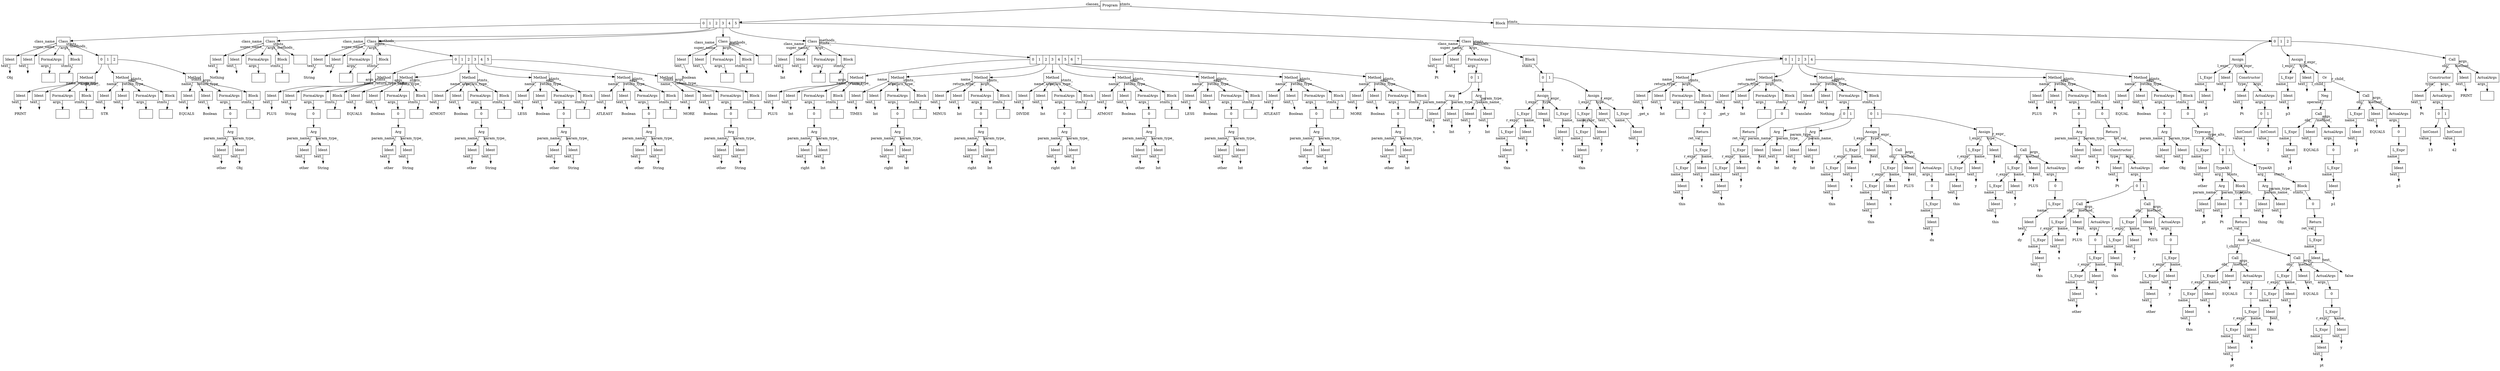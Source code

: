 digraph AST {
root[shape=box,label="Program"];
node_1[shape=record,label="<e_0>0|<e_1>1|<e_2>2|<e_3>3|<e_4>4|<e_5>5"];
node_2[shape=box,label="Class"];
node_3[shape=box,label="Ident"];
node_4[shape=plaintext,label="Obj"];
node_3 -> node_4 [taillabel="text_"];
node_2 -> node_3 [taillabel="class_name_"];
node_5[shape=box,label="Ident"];
node_6[shape=plaintext,label=""];
node_5 -> node_6 [taillabel="text_"];
node_2 -> node_5 [taillabel="super_name_"];
node_7[shape=box,label="FormalArgs"];
node_8[shape=record,label=""];
node_7 -> node_8 [taillabel="args_"];
node_2 -> node_7 [taillabel="args_"];
node_9[shape=box,label="Block"];
node_10[shape=record,label=""];
node_9 -> node_10 [taillabel="stmts_"];
node_2 -> node_9 [taillabel="stmts_"];
node_11[shape=record,label="<e_0>0|<e_1>1|<e_2>2"];
node_12[shape=box,label="Method"];
node_13[shape=box,label="Ident"];
node_14[shape=plaintext,label="PRINT"];
node_13 -> node_14 [taillabel="text_"];
node_12 -> node_13 [taillabel="name_"];
node_15[shape=box,label="Ident"];
node_16[shape=plaintext,label=""];
node_15 -> node_16 [taillabel="text_"];
node_12 -> node_15 [taillabel="return_type_"];
node_17[shape=box,label="FormalArgs"];
node_18[shape=record,label=""];
node_17 -> node_18 [taillabel="args_"];
node_12 -> node_17 [taillabel="args_"];
node_19[shape=box,label="Block"];
node_20[shape=record,label=""];
node_19 -> node_20 [taillabel="stmts_"];
node_12 -> node_19 [taillabel="stmts_"];
node_11:e_0 -> node_12;
node_21[shape=box,label="Method"];
node_22[shape=box,label="Ident"];
node_23[shape=plaintext,label="STR"];
node_22 -> node_23 [taillabel="text_"];
node_21 -> node_22 [taillabel="name_"];
node_24[shape=box,label="Ident"];
node_25[shape=plaintext,label=""];
node_24 -> node_25 [taillabel="text_"];
node_21 -> node_24 [taillabel="return_type_"];
node_26[shape=box,label="FormalArgs"];
node_27[shape=record,label=""];
node_26 -> node_27 [taillabel="args_"];
node_21 -> node_26 [taillabel="args_"];
node_28[shape=box,label="Block"];
node_29[shape=record,label=""];
node_28 -> node_29 [taillabel="stmts_"];
node_21 -> node_28 [taillabel="stmts_"];
node_11:e_1 -> node_21;
node_30[shape=box,label="Method"];
node_31[shape=box,label="Ident"];
node_32[shape=plaintext,label="EQUALS"];
node_31 -> node_32 [taillabel="text_"];
node_30 -> node_31 [taillabel="name_"];
node_33[shape=box,label="Ident"];
node_34[shape=plaintext,label="Boolean"];
node_33 -> node_34 [taillabel="text_"];
node_30 -> node_33 [taillabel="return_type_"];
node_35[shape=box,label="FormalArgs"];
node_36[shape=record,label="<e_0>0"];
node_37[shape=box,label="Arg"];
node_38[shape=box,label="Ident"];
node_39[shape=plaintext,label="other"];
node_38 -> node_39 [taillabel="text_"];
node_37 -> node_38 [taillabel="param_name_"];
node_40[shape=box,label="Ident"];
node_41[shape=plaintext,label="Obj"];
node_40 -> node_41 [taillabel="text_"];
node_37 -> node_40 [taillabel="param_type_"];
node_36:e_0 -> node_37;
node_35 -> node_36 [taillabel="args_"];
node_30 -> node_35 [taillabel="args_"];
node_42[shape=box,label="Block"];
node_43[shape=record,label=""];
node_42 -> node_43 [taillabel="stmts_"];
node_30 -> node_42 [taillabel="stmts_"];
node_11:e_2 -> node_30;
node_2 -> node_11 [taillabel="methods_"];
node_1:e_0 -> node_2;
node_44[shape=box,label="Class"];
node_45[shape=box,label="Ident"];
node_46[shape=plaintext,label="Nothing"];
node_45 -> node_46 [taillabel="text_"];
node_44 -> node_45 [taillabel="class_name_"];
node_47[shape=box,label="Ident"];
node_48[shape=plaintext,label=""];
node_47 -> node_48 [taillabel="text_"];
node_44 -> node_47 [taillabel="super_name_"];
node_49[shape=box,label="FormalArgs"];
node_50[shape=record,label=""];
node_49 -> node_50 [taillabel="args_"];
node_44 -> node_49 [taillabel="args_"];
node_51[shape=box,label="Block"];
node_52[shape=record,label=""];
node_51 -> node_52 [taillabel="stmts_"];
node_44 -> node_51 [taillabel="stmts_"];
node_53[shape=record,label=""];
node_44 -> node_53 [taillabel="methods_"];
node_1:e_1 -> node_44;
node_54[shape=box,label="Class"];
node_55[shape=box,label="Ident"];
node_56[shape=plaintext,label="String"];
node_55 -> node_56 [taillabel="text_"];
node_54 -> node_55 [taillabel="class_name_"];
node_57[shape=box,label="Ident"];
node_58[shape=plaintext,label=""];
node_57 -> node_58 [taillabel="text_"];
node_54 -> node_57 [taillabel="super_name_"];
node_59[shape=box,label="FormalArgs"];
node_60[shape=record,label=""];
node_59 -> node_60 [taillabel="args_"];
node_54 -> node_59 [taillabel="args_"];
node_61[shape=box,label="Block"];
node_62[shape=record,label=""];
node_61 -> node_62 [taillabel="stmts_"];
node_54 -> node_61 [taillabel="stmts_"];
node_63[shape=record,label="<e_0>0|<e_1>1|<e_2>2|<e_3>3|<e_4>4|<e_5>5"];
node_64[shape=box,label="Method"];
node_65[shape=box,label="Ident"];
node_66[shape=plaintext,label="PLUS"];
node_65 -> node_66 [taillabel="text_"];
node_64 -> node_65 [taillabel="name_"];
node_67[shape=box,label="Ident"];
node_68[shape=plaintext,label="String"];
node_67 -> node_68 [taillabel="text_"];
node_64 -> node_67 [taillabel="return_type_"];
node_69[shape=box,label="FormalArgs"];
node_70[shape=record,label="<e_0>0"];
node_71[shape=box,label="Arg"];
node_72[shape=box,label="Ident"];
node_73[shape=plaintext,label="other"];
node_72 -> node_73 [taillabel="text_"];
node_71 -> node_72 [taillabel="param_name_"];
node_74[shape=box,label="Ident"];
node_75[shape=plaintext,label="String"];
node_74 -> node_75 [taillabel="text_"];
node_71 -> node_74 [taillabel="param_type_"];
node_70:e_0 -> node_71;
node_69 -> node_70 [taillabel="args_"];
node_64 -> node_69 [taillabel="args_"];
node_76[shape=box,label="Block"];
node_77[shape=record,label=""];
node_76 -> node_77 [taillabel="stmts_"];
node_64 -> node_76 [taillabel="stmts_"];
node_63:e_0 -> node_64;
node_78[shape=box,label="Method"];
node_79[shape=box,label="Ident"];
node_80[shape=plaintext,label="EQUALS"];
node_79 -> node_80 [taillabel="text_"];
node_78 -> node_79 [taillabel="name_"];
node_81[shape=box,label="Ident"];
node_82[shape=plaintext,label="Boolean"];
node_81 -> node_82 [taillabel="text_"];
node_78 -> node_81 [taillabel="return_type_"];
node_83[shape=box,label="FormalArgs"];
node_84[shape=record,label="<e_0>0"];
node_85[shape=box,label="Arg"];
node_86[shape=box,label="Ident"];
node_87[shape=plaintext,label="other"];
node_86 -> node_87 [taillabel="text_"];
node_85 -> node_86 [taillabel="param_name_"];
node_88[shape=box,label="Ident"];
node_89[shape=plaintext,label="String"];
node_88 -> node_89 [taillabel="text_"];
node_85 -> node_88 [taillabel="param_type_"];
node_84:e_0 -> node_85;
node_83 -> node_84 [taillabel="args_"];
node_78 -> node_83 [taillabel="args_"];
node_90[shape=box,label="Block"];
node_91[shape=record,label=""];
node_90 -> node_91 [taillabel="stmts_"];
node_78 -> node_90 [taillabel="stmts_"];
node_63:e_1 -> node_78;
node_92[shape=box,label="Method"];
node_93[shape=box,label="Ident"];
node_94[shape=plaintext,label="ATMOST"];
node_93 -> node_94 [taillabel="text_"];
node_92 -> node_93 [taillabel="name_"];
node_95[shape=box,label="Ident"];
node_96[shape=plaintext,label="Boolean"];
node_95 -> node_96 [taillabel="text_"];
node_92 -> node_95 [taillabel="return_type_"];
node_97[shape=box,label="FormalArgs"];
node_98[shape=record,label="<e_0>0"];
node_99[shape=box,label="Arg"];
node_100[shape=box,label="Ident"];
node_101[shape=plaintext,label="other"];
node_100 -> node_101 [taillabel="text_"];
node_99 -> node_100 [taillabel="param_name_"];
node_102[shape=box,label="Ident"];
node_103[shape=plaintext,label="String"];
node_102 -> node_103 [taillabel="text_"];
node_99 -> node_102 [taillabel="param_type_"];
node_98:e_0 -> node_99;
node_97 -> node_98 [taillabel="args_"];
node_92 -> node_97 [taillabel="args_"];
node_104[shape=box,label="Block"];
node_105[shape=record,label=""];
node_104 -> node_105 [taillabel="stmts_"];
node_92 -> node_104 [taillabel="stmts_"];
node_63:e_2 -> node_92;
node_106[shape=box,label="Method"];
node_107[shape=box,label="Ident"];
node_108[shape=plaintext,label="LESS"];
node_107 -> node_108 [taillabel="text_"];
node_106 -> node_107 [taillabel="name_"];
node_109[shape=box,label="Ident"];
node_110[shape=plaintext,label="Boolean"];
node_109 -> node_110 [taillabel="text_"];
node_106 -> node_109 [taillabel="return_type_"];
node_111[shape=box,label="FormalArgs"];
node_112[shape=record,label="<e_0>0"];
node_113[shape=box,label="Arg"];
node_114[shape=box,label="Ident"];
node_115[shape=plaintext,label="other"];
node_114 -> node_115 [taillabel="text_"];
node_113 -> node_114 [taillabel="param_name_"];
node_116[shape=box,label="Ident"];
node_117[shape=plaintext,label="String"];
node_116 -> node_117 [taillabel="text_"];
node_113 -> node_116 [taillabel="param_type_"];
node_112:e_0 -> node_113;
node_111 -> node_112 [taillabel="args_"];
node_106 -> node_111 [taillabel="args_"];
node_118[shape=box,label="Block"];
node_119[shape=record,label=""];
node_118 -> node_119 [taillabel="stmts_"];
node_106 -> node_118 [taillabel="stmts_"];
node_63:e_3 -> node_106;
node_120[shape=box,label="Method"];
node_121[shape=box,label="Ident"];
node_122[shape=plaintext,label="ATLEAST"];
node_121 -> node_122 [taillabel="text_"];
node_120 -> node_121 [taillabel="name_"];
node_123[shape=box,label="Ident"];
node_124[shape=plaintext,label="Boolean"];
node_123 -> node_124 [taillabel="text_"];
node_120 -> node_123 [taillabel="return_type_"];
node_125[shape=box,label="FormalArgs"];
node_126[shape=record,label="<e_0>0"];
node_127[shape=box,label="Arg"];
node_128[shape=box,label="Ident"];
node_129[shape=plaintext,label="other"];
node_128 -> node_129 [taillabel="text_"];
node_127 -> node_128 [taillabel="param_name_"];
node_130[shape=box,label="Ident"];
node_131[shape=plaintext,label="String"];
node_130 -> node_131 [taillabel="text_"];
node_127 -> node_130 [taillabel="param_type_"];
node_126:e_0 -> node_127;
node_125 -> node_126 [taillabel="args_"];
node_120 -> node_125 [taillabel="args_"];
node_132[shape=box,label="Block"];
node_133[shape=record,label=""];
node_132 -> node_133 [taillabel="stmts_"];
node_120 -> node_132 [taillabel="stmts_"];
node_63:e_4 -> node_120;
node_134[shape=box,label="Method"];
node_135[shape=box,label="Ident"];
node_136[shape=plaintext,label="MORE"];
node_135 -> node_136 [taillabel="text_"];
node_134 -> node_135 [taillabel="name_"];
node_137[shape=box,label="Ident"];
node_138[shape=plaintext,label="Boolean"];
node_137 -> node_138 [taillabel="text_"];
node_134 -> node_137 [taillabel="return_type_"];
node_139[shape=box,label="FormalArgs"];
node_140[shape=record,label="<e_0>0"];
node_141[shape=box,label="Arg"];
node_142[shape=box,label="Ident"];
node_143[shape=plaintext,label="other"];
node_142 -> node_143 [taillabel="text_"];
node_141 -> node_142 [taillabel="param_name_"];
node_144[shape=box,label="Ident"];
node_145[shape=plaintext,label="String"];
node_144 -> node_145 [taillabel="text_"];
node_141 -> node_144 [taillabel="param_type_"];
node_140:e_0 -> node_141;
node_139 -> node_140 [taillabel="args_"];
node_134 -> node_139 [taillabel="args_"];
node_146[shape=box,label="Block"];
node_147[shape=record,label=""];
node_146 -> node_147 [taillabel="stmts_"];
node_134 -> node_146 [taillabel="stmts_"];
node_63:e_5 -> node_134;
node_54 -> node_63 [taillabel="methods_"];
node_1:e_2 -> node_54;
node_148[shape=box,label="Class"];
node_149[shape=box,label="Ident"];
node_150[shape=plaintext,label="Boolean"];
node_149 -> node_150 [taillabel="text_"];
node_148 -> node_149 [taillabel="class_name_"];
node_151[shape=box,label="Ident"];
node_152[shape=plaintext,label=""];
node_151 -> node_152 [taillabel="text_"];
node_148 -> node_151 [taillabel="super_name_"];
node_153[shape=box,label="FormalArgs"];
node_154[shape=record,label=""];
node_153 -> node_154 [taillabel="args_"];
node_148 -> node_153 [taillabel="args_"];
node_155[shape=box,label="Block"];
node_156[shape=record,label=""];
node_155 -> node_156 [taillabel="stmts_"];
node_148 -> node_155 [taillabel="stmts_"];
node_157[shape=record,label=""];
node_148 -> node_157 [taillabel="methods_"];
node_1:e_3 -> node_148;
node_158[shape=box,label="Class"];
node_159[shape=box,label="Ident"];
node_160[shape=plaintext,label="Int"];
node_159 -> node_160 [taillabel="text_"];
node_158 -> node_159 [taillabel="class_name_"];
node_161[shape=box,label="Ident"];
node_162[shape=plaintext,label=""];
node_161 -> node_162 [taillabel="text_"];
node_158 -> node_161 [taillabel="super_name_"];
node_163[shape=box,label="FormalArgs"];
node_164[shape=record,label=""];
node_163 -> node_164 [taillabel="args_"];
node_158 -> node_163 [taillabel="args_"];
node_165[shape=box,label="Block"];
node_166[shape=record,label=""];
node_165 -> node_166 [taillabel="stmts_"];
node_158 -> node_165 [taillabel="stmts_"];
node_167[shape=record,label="<e_0>0|<e_1>1|<e_2>2|<e_3>3|<e_4>4|<e_5>5|<e_6>6|<e_7>7"];
node_168[shape=box,label="Method"];
node_169[shape=box,label="Ident"];
node_170[shape=plaintext,label="PLUS"];
node_169 -> node_170 [taillabel="text_"];
node_168 -> node_169 [taillabel="name_"];
node_171[shape=box,label="Ident"];
node_172[shape=plaintext,label="Int"];
node_171 -> node_172 [taillabel="text_"];
node_168 -> node_171 [taillabel="return_type_"];
node_173[shape=box,label="FormalArgs"];
node_174[shape=record,label="<e_0>0"];
node_175[shape=box,label="Arg"];
node_176[shape=box,label="Ident"];
node_177[shape=plaintext,label="right"];
node_176 -> node_177 [taillabel="text_"];
node_175 -> node_176 [taillabel="param_name_"];
node_178[shape=box,label="Ident"];
node_179[shape=plaintext,label="Int"];
node_178 -> node_179 [taillabel="text_"];
node_175 -> node_178 [taillabel="param_type_"];
node_174:e_0 -> node_175;
node_173 -> node_174 [taillabel="args_"];
node_168 -> node_173 [taillabel="args_"];
node_180[shape=box,label="Block"];
node_181[shape=record,label=""];
node_180 -> node_181 [taillabel="stmts_"];
node_168 -> node_180 [taillabel="stmts_"];
node_167:e_0 -> node_168;
node_182[shape=box,label="Method"];
node_183[shape=box,label="Ident"];
node_184[shape=plaintext,label="TIMES"];
node_183 -> node_184 [taillabel="text_"];
node_182 -> node_183 [taillabel="name_"];
node_185[shape=box,label="Ident"];
node_186[shape=plaintext,label="Int"];
node_185 -> node_186 [taillabel="text_"];
node_182 -> node_185 [taillabel="return_type_"];
node_187[shape=box,label="FormalArgs"];
node_188[shape=record,label="<e_0>0"];
node_189[shape=box,label="Arg"];
node_190[shape=box,label="Ident"];
node_191[shape=plaintext,label="right"];
node_190 -> node_191 [taillabel="text_"];
node_189 -> node_190 [taillabel="param_name_"];
node_192[shape=box,label="Ident"];
node_193[shape=plaintext,label="Int"];
node_192 -> node_193 [taillabel="text_"];
node_189 -> node_192 [taillabel="param_type_"];
node_188:e_0 -> node_189;
node_187 -> node_188 [taillabel="args_"];
node_182 -> node_187 [taillabel="args_"];
node_194[shape=box,label="Block"];
node_195[shape=record,label=""];
node_194 -> node_195 [taillabel="stmts_"];
node_182 -> node_194 [taillabel="stmts_"];
node_167:e_1 -> node_182;
node_196[shape=box,label="Method"];
node_197[shape=box,label="Ident"];
node_198[shape=plaintext,label="MINUS"];
node_197 -> node_198 [taillabel="text_"];
node_196 -> node_197 [taillabel="name_"];
node_199[shape=box,label="Ident"];
node_200[shape=plaintext,label="Int"];
node_199 -> node_200 [taillabel="text_"];
node_196 -> node_199 [taillabel="return_type_"];
node_201[shape=box,label="FormalArgs"];
node_202[shape=record,label="<e_0>0"];
node_203[shape=box,label="Arg"];
node_204[shape=box,label="Ident"];
node_205[shape=plaintext,label="right"];
node_204 -> node_205 [taillabel="text_"];
node_203 -> node_204 [taillabel="param_name_"];
node_206[shape=box,label="Ident"];
node_207[shape=plaintext,label="Int"];
node_206 -> node_207 [taillabel="text_"];
node_203 -> node_206 [taillabel="param_type_"];
node_202:e_0 -> node_203;
node_201 -> node_202 [taillabel="args_"];
node_196 -> node_201 [taillabel="args_"];
node_208[shape=box,label="Block"];
node_209[shape=record,label=""];
node_208 -> node_209 [taillabel="stmts_"];
node_196 -> node_208 [taillabel="stmts_"];
node_167:e_2 -> node_196;
node_210[shape=box,label="Method"];
node_211[shape=box,label="Ident"];
node_212[shape=plaintext,label="DIVIDE"];
node_211 -> node_212 [taillabel="text_"];
node_210 -> node_211 [taillabel="name_"];
node_213[shape=box,label="Ident"];
node_214[shape=plaintext,label="Int"];
node_213 -> node_214 [taillabel="text_"];
node_210 -> node_213 [taillabel="return_type_"];
node_215[shape=box,label="FormalArgs"];
node_216[shape=record,label="<e_0>0"];
node_217[shape=box,label="Arg"];
node_218[shape=box,label="Ident"];
node_219[shape=plaintext,label="right"];
node_218 -> node_219 [taillabel="text_"];
node_217 -> node_218 [taillabel="param_name_"];
node_220[shape=box,label="Ident"];
node_221[shape=plaintext,label="Int"];
node_220 -> node_221 [taillabel="text_"];
node_217 -> node_220 [taillabel="param_type_"];
node_216:e_0 -> node_217;
node_215 -> node_216 [taillabel="args_"];
node_210 -> node_215 [taillabel="args_"];
node_222[shape=box,label="Block"];
node_223[shape=record,label=""];
node_222 -> node_223 [taillabel="stmts_"];
node_210 -> node_222 [taillabel="stmts_"];
node_167:e_3 -> node_210;
node_224[shape=box,label="Method"];
node_225[shape=box,label="Ident"];
node_226[shape=plaintext,label="ATMOST"];
node_225 -> node_226 [taillabel="text_"];
node_224 -> node_225 [taillabel="name_"];
node_227[shape=box,label="Ident"];
node_228[shape=plaintext,label="Boolean"];
node_227 -> node_228 [taillabel="text_"];
node_224 -> node_227 [taillabel="return_type_"];
node_229[shape=box,label="FormalArgs"];
node_230[shape=record,label="<e_0>0"];
node_231[shape=box,label="Arg"];
node_232[shape=box,label="Ident"];
node_233[shape=plaintext,label="other"];
node_232 -> node_233 [taillabel="text_"];
node_231 -> node_232 [taillabel="param_name_"];
node_234[shape=box,label="Ident"];
node_235[shape=plaintext,label="Int"];
node_234 -> node_235 [taillabel="text_"];
node_231 -> node_234 [taillabel="param_type_"];
node_230:e_0 -> node_231;
node_229 -> node_230 [taillabel="args_"];
node_224 -> node_229 [taillabel="args_"];
node_236[shape=box,label="Block"];
node_237[shape=record,label=""];
node_236 -> node_237 [taillabel="stmts_"];
node_224 -> node_236 [taillabel="stmts_"];
node_167:e_4 -> node_224;
node_238[shape=box,label="Method"];
node_239[shape=box,label="Ident"];
node_240[shape=plaintext,label="LESS"];
node_239 -> node_240 [taillabel="text_"];
node_238 -> node_239 [taillabel="name_"];
node_241[shape=box,label="Ident"];
node_242[shape=plaintext,label="Boolean"];
node_241 -> node_242 [taillabel="text_"];
node_238 -> node_241 [taillabel="return_type_"];
node_243[shape=box,label="FormalArgs"];
node_244[shape=record,label="<e_0>0"];
node_245[shape=box,label="Arg"];
node_246[shape=box,label="Ident"];
node_247[shape=plaintext,label="other"];
node_246 -> node_247 [taillabel="text_"];
node_245 -> node_246 [taillabel="param_name_"];
node_248[shape=box,label="Ident"];
node_249[shape=plaintext,label="Int"];
node_248 -> node_249 [taillabel="text_"];
node_245 -> node_248 [taillabel="param_type_"];
node_244:e_0 -> node_245;
node_243 -> node_244 [taillabel="args_"];
node_238 -> node_243 [taillabel="args_"];
node_250[shape=box,label="Block"];
node_251[shape=record,label=""];
node_250 -> node_251 [taillabel="stmts_"];
node_238 -> node_250 [taillabel="stmts_"];
node_167:e_5 -> node_238;
node_252[shape=box,label="Method"];
node_253[shape=box,label="Ident"];
node_254[shape=plaintext,label="ATLEAST"];
node_253 -> node_254 [taillabel="text_"];
node_252 -> node_253 [taillabel="name_"];
node_255[shape=box,label="Ident"];
node_256[shape=plaintext,label="Boolean"];
node_255 -> node_256 [taillabel="text_"];
node_252 -> node_255 [taillabel="return_type_"];
node_257[shape=box,label="FormalArgs"];
node_258[shape=record,label="<e_0>0"];
node_259[shape=box,label="Arg"];
node_260[shape=box,label="Ident"];
node_261[shape=plaintext,label="other"];
node_260 -> node_261 [taillabel="text_"];
node_259 -> node_260 [taillabel="param_name_"];
node_262[shape=box,label="Ident"];
node_263[shape=plaintext,label="Int"];
node_262 -> node_263 [taillabel="text_"];
node_259 -> node_262 [taillabel="param_type_"];
node_258:e_0 -> node_259;
node_257 -> node_258 [taillabel="args_"];
node_252 -> node_257 [taillabel="args_"];
node_264[shape=box,label="Block"];
node_265[shape=record,label=""];
node_264 -> node_265 [taillabel="stmts_"];
node_252 -> node_264 [taillabel="stmts_"];
node_167:e_6 -> node_252;
node_266[shape=box,label="Method"];
node_267[shape=box,label="Ident"];
node_268[shape=plaintext,label="MORE"];
node_267 -> node_268 [taillabel="text_"];
node_266 -> node_267 [taillabel="name_"];
node_269[shape=box,label="Ident"];
node_270[shape=plaintext,label="Boolean"];
node_269 -> node_270 [taillabel="text_"];
node_266 -> node_269 [taillabel="return_type_"];
node_271[shape=box,label="FormalArgs"];
node_272[shape=record,label="<e_0>0"];
node_273[shape=box,label="Arg"];
node_274[shape=box,label="Ident"];
node_275[shape=plaintext,label="other"];
node_274 -> node_275 [taillabel="text_"];
node_273 -> node_274 [taillabel="param_name_"];
node_276[shape=box,label="Ident"];
node_277[shape=plaintext,label="Int"];
node_276 -> node_277 [taillabel="text_"];
node_273 -> node_276 [taillabel="param_type_"];
node_272:e_0 -> node_273;
node_271 -> node_272 [taillabel="args_"];
node_266 -> node_271 [taillabel="args_"];
node_278[shape=box,label="Block"];
node_279[shape=record,label=""];
node_278 -> node_279 [taillabel="stmts_"];
node_266 -> node_278 [taillabel="stmts_"];
node_167:e_7 -> node_266;
node_158 -> node_167 [taillabel="methods_"];
node_1:e_4 -> node_158;
node_280[shape=box,label="Class"];
node_281[shape=box,label="Ident"];
node_282[shape=plaintext,label="Pt"];
node_281 -> node_282 [taillabel="text_"];
node_280 -> node_281 [taillabel="class_name_"];
node_283[shape=box,label="Ident"];
node_284[shape=plaintext,label=""];
node_283 -> node_284 [taillabel="text_"];
node_280 -> node_283 [taillabel="super_name_"];
node_285[shape=box,label="FormalArgs"];
node_286[shape=record,label="<e_0>0|<e_1>1"];
node_287[shape=box,label="Arg"];
node_288[shape=box,label="Ident"];
node_289[shape=plaintext,label="x"];
node_288 -> node_289 [taillabel="text_"];
node_287 -> node_288 [taillabel="param_name_"];
node_290[shape=box,label="Ident"];
node_291[shape=plaintext,label="Int"];
node_290 -> node_291 [taillabel="text_"];
node_287 -> node_290 [taillabel="param_type_"];
node_286:e_0 -> node_287;
node_292[shape=box,label="Arg"];
node_293[shape=box,label="Ident"];
node_294[shape=plaintext,label="y"];
node_293 -> node_294 [taillabel="text_"];
node_292 -> node_293 [taillabel="param_name_"];
node_295[shape=box,label="Ident"];
node_296[shape=plaintext,label="Int"];
node_295 -> node_296 [taillabel="text_"];
node_292 -> node_295 [taillabel="param_type_"];
node_286:e_1 -> node_292;
node_285 -> node_286 [taillabel="args_"];
node_280 -> node_285 [taillabel="args_"];
node_297[shape=box,label="Block"];
node_298[shape=record,label="<e_0>0|<e_1>1"];
node_299[shape=box,label="Assign"];
node_300[shape=box,label="L_Expr"];
node_301[shape=box,label="L_Expr"];
node_302[shape=box,label="Ident"];
node_303[shape=plaintext,label="this"];
node_302 -> node_303 [taillabel="text_"];
node_301 -> node_302 [taillabel="name_"];
node_300 -> node_301 [taillabel="r_expr_"];
node_304[shape=box,label="Ident"];
node_305[shape=plaintext,label="x"];
node_304 -> node_305 [taillabel="text_"];
node_300 -> node_304 [taillabel="name_"];
node_299 -> node_300 [taillabel="l_expr_"];
node_306[shape=box,label="Ident"];
node_307[shape=plaintext,label=""];
node_306 -> node_307 [taillabel="text_"];
node_299 -> node_306 [taillabel="type_"];
node_308[shape=box,label="L_Expr"];
node_309[shape=box,label="Ident"];
node_310[shape=plaintext,label="x"];
node_309 -> node_310 [taillabel="text_"];
node_308 -> node_309 [taillabel="name_"];
node_299 -> node_308 [taillabel="r_expr_"];
node_298:e_0 -> node_299;
node_311[shape=box,label="Assign"];
node_312[shape=box,label="L_Expr"];
node_313[shape=box,label="L_Expr"];
node_314[shape=box,label="Ident"];
node_315[shape=plaintext,label="this"];
node_314 -> node_315 [taillabel="text_"];
node_313 -> node_314 [taillabel="name_"];
node_312 -> node_313 [taillabel="r_expr_"];
node_316[shape=box,label="Ident"];
node_317[shape=plaintext,label="y"];
node_316 -> node_317 [taillabel="text_"];
node_312 -> node_316 [taillabel="name_"];
node_311 -> node_312 [taillabel="l_expr_"];
node_318[shape=box,label="Ident"];
node_319[shape=plaintext,label=""];
node_318 -> node_319 [taillabel="text_"];
node_311 -> node_318 [taillabel="type_"];
node_320[shape=box,label="L_Expr"];
node_321[shape=box,label="Ident"];
node_322[shape=plaintext,label="y"];
node_321 -> node_322 [taillabel="text_"];
node_320 -> node_321 [taillabel="name_"];
node_311 -> node_320 [taillabel="r_expr_"];
node_298:e_1 -> node_311;
node_297 -> node_298 [taillabel="stmts_"];
node_280 -> node_297 [taillabel="stmts_"];
node_323[shape=record,label="<e_0>0|<e_1>1|<e_2>2|<e_3>3|<e_4>4"];
node_324[shape=box,label="Method"];
node_325[shape=box,label="Ident"];
node_326[shape=plaintext,label="_get_x"];
node_325 -> node_326 [taillabel="text_"];
node_324 -> node_325 [taillabel="name_"];
node_327[shape=box,label="Ident"];
node_328[shape=plaintext,label="Int"];
node_327 -> node_328 [taillabel="text_"];
node_324 -> node_327 [taillabel="return_type_"];
node_329[shape=box,label="FormalArgs"];
node_330[shape=record,label=""];
node_329 -> node_330 [taillabel="args_"];
node_324 -> node_329 [taillabel="args_"];
node_331[shape=box,label="Block"];
node_332[shape=record,label="<e_0>0"];
node_333[shape=box,label="Return"];
node_334[shape=box,label="L_Expr"];
node_335[shape=box,label="L_Expr"];
node_336[shape=box,label="Ident"];
node_337[shape=plaintext,label="this"];
node_336 -> node_337 [taillabel="text_"];
node_335 -> node_336 [taillabel="name_"];
node_334 -> node_335 [taillabel="r_expr_"];
node_338[shape=box,label="Ident"];
node_339[shape=plaintext,label="x"];
node_338 -> node_339 [taillabel="text_"];
node_334 -> node_338 [taillabel="name_"];
node_333 -> node_334 [taillabel="ret_val_"];
node_332:e_0 -> node_333;
node_331 -> node_332 [taillabel="stmts_"];
node_324 -> node_331 [taillabel="stmts_"];
node_323:e_0 -> node_324;
node_340[shape=box,label="Method"];
node_341[shape=box,label="Ident"];
node_342[shape=plaintext,label="_get_y"];
node_341 -> node_342 [taillabel="text_"];
node_340 -> node_341 [taillabel="name_"];
node_343[shape=box,label="Ident"];
node_344[shape=plaintext,label="Int"];
node_343 -> node_344 [taillabel="text_"];
node_340 -> node_343 [taillabel="return_type_"];
node_345[shape=box,label="FormalArgs"];
node_346[shape=record,label=""];
node_345 -> node_346 [taillabel="args_"];
node_340 -> node_345 [taillabel="args_"];
node_347[shape=box,label="Block"];
node_348[shape=record,label="<e_0>0"];
node_349[shape=box,label="Return"];
node_350[shape=box,label="L_Expr"];
node_351[shape=box,label="L_Expr"];
node_352[shape=box,label="Ident"];
node_353[shape=plaintext,label="this"];
node_352 -> node_353 [taillabel="text_"];
node_351 -> node_352 [taillabel="name_"];
node_350 -> node_351 [taillabel="r_expr_"];
node_354[shape=box,label="Ident"];
node_355[shape=plaintext,label="y"];
node_354 -> node_355 [taillabel="text_"];
node_350 -> node_354 [taillabel="name_"];
node_349 -> node_350 [taillabel="ret_val_"];
node_348:e_0 -> node_349;
node_347 -> node_348 [taillabel="stmts_"];
node_340 -> node_347 [taillabel="stmts_"];
node_323:e_1 -> node_340;
node_356[shape=box,label="Method"];
node_357[shape=box,label="Ident"];
node_358[shape=plaintext,label="translate"];
node_357 -> node_358 [taillabel="text_"];
node_356 -> node_357 [taillabel="name_"];
node_359[shape=box,label="Ident"];
node_360[shape=plaintext,label="Nothing"];
node_359 -> node_360 [taillabel="text_"];
node_356 -> node_359 [taillabel="return_type_"];
node_361[shape=box,label="FormalArgs"];
node_362[shape=record,label="<e_0>0|<e_1>1"];
node_363[shape=box,label="Arg"];
node_364[shape=box,label="Ident"];
node_365[shape=plaintext,label="dx"];
node_364 -> node_365 [taillabel="text_"];
node_363 -> node_364 [taillabel="param_name_"];
node_366[shape=box,label="Ident"];
node_367[shape=plaintext,label="Int"];
node_366 -> node_367 [taillabel="text_"];
node_363 -> node_366 [taillabel="param_type_"];
node_362:e_0 -> node_363;
node_368[shape=box,label="Arg"];
node_369[shape=box,label="Ident"];
node_370[shape=plaintext,label="dy"];
node_369 -> node_370 [taillabel="text_"];
node_368 -> node_369 [taillabel="param_name_"];
node_371[shape=box,label="Ident"];
node_372[shape=plaintext,label="Int"];
node_371 -> node_372 [taillabel="text_"];
node_368 -> node_371 [taillabel="param_type_"];
node_362:e_1 -> node_368;
node_361 -> node_362 [taillabel="args_"];
node_356 -> node_361 [taillabel="args_"];
node_373[shape=box,label="Block"];
node_374[shape=record,label="<e_0>0|<e_1>1"];
node_375[shape=box,label="Assign"];
node_376[shape=box,label="L_Expr"];
node_377[shape=box,label="L_Expr"];
node_378[shape=box,label="Ident"];
node_379[shape=plaintext,label="this"];
node_378 -> node_379 [taillabel="text_"];
node_377 -> node_378 [taillabel="name_"];
node_376 -> node_377 [taillabel="r_expr_"];
node_380[shape=box,label="Ident"];
node_381[shape=plaintext,label="x"];
node_380 -> node_381 [taillabel="text_"];
node_376 -> node_380 [taillabel="name_"];
node_375 -> node_376 [taillabel="l_expr_"];
node_382[shape=box,label="Ident"];
node_383[shape=plaintext,label=""];
node_382 -> node_383 [taillabel="text_"];
node_375 -> node_382 [taillabel="type_"];
node_384[shape=box,label="Call"];
node_385[shape=box,label="L_Expr"];
node_386[shape=box,label="L_Expr"];
node_387[shape=box,label="Ident"];
node_388[shape=plaintext,label="this"];
node_387 -> node_388 [taillabel="text_"];
node_386 -> node_387 [taillabel="name_"];
node_385 -> node_386 [taillabel="r_expr_"];
node_389[shape=box,label="Ident"];
node_390[shape=plaintext,label="x"];
node_389 -> node_390 [taillabel="text_"];
node_385 -> node_389 [taillabel="name_"];
node_384 -> node_385 [taillabel="obj_"];
node_391[shape=box,label="Ident"];
node_392[shape=plaintext,label="PLUS"];
node_391 -> node_392 [taillabel="text_"];
node_384 -> node_391 [taillabel="method_"];
node_393[shape=box,label="ActualArgs"];
node_394[shape=record,label="<e_0>0"];
node_395[shape=box,label="L_Expr"];
node_396[shape=box,label="Ident"];
node_397[shape=plaintext,label="dx"];
node_396 -> node_397 [taillabel="text_"];
node_395 -> node_396 [taillabel="name_"];
node_394:e_0 -> node_395;
node_393 -> node_394 [taillabel="args_"];
node_384 -> node_393 [taillabel="args_"];
node_375 -> node_384 [taillabel="r_expr_"];
node_374:e_0 -> node_375;
node_398[shape=box,label="Assign"];
node_399[shape=box,label="L_Expr"];
node_400[shape=box,label="L_Expr"];
node_401[shape=box,label="Ident"];
node_402[shape=plaintext,label="this"];
node_401 -> node_402 [taillabel="text_"];
node_400 -> node_401 [taillabel="name_"];
node_399 -> node_400 [taillabel="r_expr_"];
node_403[shape=box,label="Ident"];
node_404[shape=plaintext,label="y"];
node_403 -> node_404 [taillabel="text_"];
node_399 -> node_403 [taillabel="name_"];
node_398 -> node_399 [taillabel="l_expr_"];
node_405[shape=box,label="Ident"];
node_406[shape=plaintext,label=""];
node_405 -> node_406 [taillabel="text_"];
node_398 -> node_405 [taillabel="type_"];
node_407[shape=box,label="Call"];
node_408[shape=box,label="L_Expr"];
node_409[shape=box,label="L_Expr"];
node_410[shape=box,label="Ident"];
node_411[shape=plaintext,label="this"];
node_410 -> node_411 [taillabel="text_"];
node_409 -> node_410 [taillabel="name_"];
node_408 -> node_409 [taillabel="r_expr_"];
node_412[shape=box,label="Ident"];
node_413[shape=plaintext,label="y"];
node_412 -> node_413 [taillabel="text_"];
node_408 -> node_412 [taillabel="name_"];
node_407 -> node_408 [taillabel="obj_"];
node_414[shape=box,label="Ident"];
node_415[shape=plaintext,label="PLUS"];
node_414 -> node_415 [taillabel="text_"];
node_407 -> node_414 [taillabel="method_"];
node_416[shape=box,label="ActualArgs"];
node_417[shape=record,label="<e_0>0"];
node_418[shape=box,label="L_Expr"];
node_419[shape=box,label="Ident"];
node_420[shape=plaintext,label="dy"];
node_419 -> node_420 [taillabel="text_"];
node_418 -> node_419 [taillabel="name_"];
node_417:e_0 -> node_418;
node_416 -> node_417 [taillabel="args_"];
node_407 -> node_416 [taillabel="args_"];
node_398 -> node_407 [taillabel="r_expr_"];
node_374:e_1 -> node_398;
node_373 -> node_374 [taillabel="stmts_"];
node_356 -> node_373 [taillabel="stmts_"];
node_323:e_2 -> node_356;
node_421[shape=box,label="Method"];
node_422[shape=box,label="Ident"];
node_423[shape=plaintext,label="PLUS"];
node_422 -> node_423 [taillabel="text_"];
node_421 -> node_422 [taillabel="name_"];
node_424[shape=box,label="Ident"];
node_425[shape=plaintext,label="Pt"];
node_424 -> node_425 [taillabel="text_"];
node_421 -> node_424 [taillabel="return_type_"];
node_426[shape=box,label="FormalArgs"];
node_427[shape=record,label="<e_0>0"];
node_428[shape=box,label="Arg"];
node_429[shape=box,label="Ident"];
node_430[shape=plaintext,label="other"];
node_429 -> node_430 [taillabel="text_"];
node_428 -> node_429 [taillabel="param_name_"];
node_431[shape=box,label="Ident"];
node_432[shape=plaintext,label="Pt"];
node_431 -> node_432 [taillabel="text_"];
node_428 -> node_431 [taillabel="param_type_"];
node_427:e_0 -> node_428;
node_426 -> node_427 [taillabel="args_"];
node_421 -> node_426 [taillabel="args_"];
node_433[shape=box,label="Block"];
node_434[shape=record,label="<e_0>0"];
node_435[shape=box,label="Return"];
node_436[shape=box,label="Constructor"];
node_437[shape=box,label="Ident"];
node_438[shape=plaintext,label="Pt"];
node_437 -> node_438 [taillabel="text_"];
node_436 -> node_437 [taillabel="type_"];
node_439[shape=box,label="ActualArgs"];
node_440[shape=record,label="<e_0>0|<e_1>1"];
node_441[shape=box,label="Call"];
node_442[shape=box,label="L_Expr"];
node_443[shape=box,label="L_Expr"];
node_444[shape=box,label="Ident"];
node_445[shape=plaintext,label="this"];
node_444 -> node_445 [taillabel="text_"];
node_443 -> node_444 [taillabel="name_"];
node_442 -> node_443 [taillabel="r_expr_"];
node_446[shape=box,label="Ident"];
node_447[shape=plaintext,label="x"];
node_446 -> node_447 [taillabel="text_"];
node_442 -> node_446 [taillabel="name_"];
node_441 -> node_442 [taillabel="obj_"];
node_448[shape=box,label="Ident"];
node_449[shape=plaintext,label="PLUS"];
node_448 -> node_449 [taillabel="text_"];
node_441 -> node_448 [taillabel="method_"];
node_450[shape=box,label="ActualArgs"];
node_451[shape=record,label="<e_0>0"];
node_452[shape=box,label="L_Expr"];
node_453[shape=box,label="L_Expr"];
node_454[shape=box,label="Ident"];
node_455[shape=plaintext,label="other"];
node_454 -> node_455 [taillabel="text_"];
node_453 -> node_454 [taillabel="name_"];
node_452 -> node_453 [taillabel="r_expr_"];
node_456[shape=box,label="Ident"];
node_457[shape=plaintext,label="x"];
node_456 -> node_457 [taillabel="text_"];
node_452 -> node_456 [taillabel="name_"];
node_451:e_0 -> node_452;
node_450 -> node_451 [taillabel="args_"];
node_441 -> node_450 [taillabel="args_"];
node_440:e_0 -> node_441;
node_458[shape=box,label="Call"];
node_459[shape=box,label="L_Expr"];
node_460[shape=box,label="L_Expr"];
node_461[shape=box,label="Ident"];
node_462[shape=plaintext,label="this"];
node_461 -> node_462 [taillabel="text_"];
node_460 -> node_461 [taillabel="name_"];
node_459 -> node_460 [taillabel="r_expr_"];
node_463[shape=box,label="Ident"];
node_464[shape=plaintext,label="y"];
node_463 -> node_464 [taillabel="text_"];
node_459 -> node_463 [taillabel="name_"];
node_458 -> node_459 [taillabel="obj_"];
node_465[shape=box,label="Ident"];
node_466[shape=plaintext,label="PLUS"];
node_465 -> node_466 [taillabel="text_"];
node_458 -> node_465 [taillabel="method_"];
node_467[shape=box,label="ActualArgs"];
node_468[shape=record,label="<e_0>0"];
node_469[shape=box,label="L_Expr"];
node_470[shape=box,label="L_Expr"];
node_471[shape=box,label="Ident"];
node_472[shape=plaintext,label="other"];
node_471 -> node_472 [taillabel="text_"];
node_470 -> node_471 [taillabel="name_"];
node_469 -> node_470 [taillabel="r_expr_"];
node_473[shape=box,label="Ident"];
node_474[shape=plaintext,label="y"];
node_473 -> node_474 [taillabel="text_"];
node_469 -> node_473 [taillabel="name_"];
node_468:e_0 -> node_469;
node_467 -> node_468 [taillabel="args_"];
node_458 -> node_467 [taillabel="args_"];
node_440:e_1 -> node_458;
node_439 -> node_440 [taillabel="args_"];
node_436 -> node_439 [taillabel="args_"];
node_435 -> node_436 [taillabel="ret_val_"];
node_434:e_0 -> node_435;
node_433 -> node_434 [taillabel="stmts_"];
node_421 -> node_433 [taillabel="stmts_"];
node_323:e_3 -> node_421;
node_475[shape=box,label="Method"];
node_476[shape=box,label="Ident"];
node_477[shape=plaintext,label="EQUAL"];
node_476 -> node_477 [taillabel="text_"];
node_475 -> node_476 [taillabel="name_"];
node_478[shape=box,label="Ident"];
node_479[shape=plaintext,label="Boolean"];
node_478 -> node_479 [taillabel="text_"];
node_475 -> node_478 [taillabel="return_type_"];
node_480[shape=box,label="FormalArgs"];
node_481[shape=record,label="<e_0>0"];
node_482[shape=box,label="Arg"];
node_483[shape=box,label="Ident"];
node_484[shape=plaintext,label="other"];
node_483 -> node_484 [taillabel="text_"];
node_482 -> node_483 [taillabel="param_name_"];
node_485[shape=box,label="Ident"];
node_486[shape=plaintext,label="Obj"];
node_485 -> node_486 [taillabel="text_"];
node_482 -> node_485 [taillabel="param_type_"];
node_481:e_0 -> node_482;
node_480 -> node_481 [taillabel="args_"];
node_475 -> node_480 [taillabel="args_"];
node_487[shape=box,label="Block"];
node_488[shape=record,label="<e_0>0"];
node_489[shape=box,label="Typecase"];
node_490[shape=box,label="L_Expr"];
node_491[shape=box,label="Ident"];
node_492[shape=plaintext,label="other"];
node_491 -> node_492 [taillabel="text_"];
node_490 -> node_491 [taillabel="name_"];
node_489 -> node_490 [taillabel="r_expr_"];
node_493[shape=record,label="<e_0>0|<e_1>1"];
node_494[shape=box,label="TypeAlt"];
node_495[shape=box,label="Arg"];
node_496[shape=box,label="Ident"];
node_497[shape=plaintext,label="pt"];
node_496 -> node_497 [taillabel="text_"];
node_495 -> node_496 [taillabel="param_name_"];
node_498[shape=box,label="Ident"];
node_499[shape=plaintext,label="Pt"];
node_498 -> node_499 [taillabel="text_"];
node_495 -> node_498 [taillabel="param_type_"];
node_494 -> node_495 [taillabel="arg_"];
node_500[shape=box,label="Block"];
node_501[shape=record,label="<e_0>0"];
node_502[shape=box,label="Return"];
node_503[shape=box,label="And"];
node_504[shape=box,label="Call"];
node_505[shape=box,label="L_Expr"];
node_506[shape=box,label="L_Expr"];
node_507[shape=box,label="Ident"];
node_508[shape=plaintext,label="this"];
node_507 -> node_508 [taillabel="text_"];
node_506 -> node_507 [taillabel="name_"];
node_505 -> node_506 [taillabel="r_expr_"];
node_509[shape=box,label="Ident"];
node_510[shape=plaintext,label="x"];
node_509 -> node_510 [taillabel="text_"];
node_505 -> node_509 [taillabel="name_"];
node_504 -> node_505 [taillabel="obj_"];
node_511[shape=box,label="Ident"];
node_512[shape=plaintext,label="EQUALS"];
node_511 -> node_512 [taillabel="text_"];
node_504 -> node_511 [taillabel="method_"];
node_513[shape=box,label="ActualArgs"];
node_514[shape=record,label="<e_0>0"];
node_515[shape=box,label="L_Expr"];
node_516[shape=box,label="L_Expr"];
node_517[shape=box,label="Ident"];
node_518[shape=plaintext,label="pt"];
node_517 -> node_518 [taillabel="text_"];
node_516 -> node_517 [taillabel="name_"];
node_515 -> node_516 [taillabel="r_expr_"];
node_519[shape=box,label="Ident"];
node_520[shape=plaintext,label="x"];
node_519 -> node_520 [taillabel="text_"];
node_515 -> node_519 [taillabel="name_"];
node_514:e_0 -> node_515;
node_513 -> node_514 [taillabel="args_"];
node_504 -> node_513 [taillabel="args_"];
node_503 -> node_504 [taillabel="l_child_"];
node_521[shape=box,label="Call"];
node_522[shape=box,label="L_Expr"];
node_523[shape=box,label="L_Expr"];
node_524[shape=box,label="Ident"];
node_525[shape=plaintext,label="this"];
node_524 -> node_525 [taillabel="text_"];
node_523 -> node_524 [taillabel="name_"];
node_522 -> node_523 [taillabel="r_expr_"];
node_526[shape=box,label="Ident"];
node_527[shape=plaintext,label="y"];
node_526 -> node_527 [taillabel="text_"];
node_522 -> node_526 [taillabel="name_"];
node_521 -> node_522 [taillabel="obj_"];
node_528[shape=box,label="Ident"];
node_529[shape=plaintext,label="EQUALS"];
node_528 -> node_529 [taillabel="text_"];
node_521 -> node_528 [taillabel="method_"];
node_530[shape=box,label="ActualArgs"];
node_531[shape=record,label="<e_0>0"];
node_532[shape=box,label="L_Expr"];
node_533[shape=box,label="L_Expr"];
node_534[shape=box,label="Ident"];
node_535[shape=plaintext,label="pt"];
node_534 -> node_535 [taillabel="text_"];
node_533 -> node_534 [taillabel="name_"];
node_532 -> node_533 [taillabel="r_expr_"];
node_536[shape=box,label="Ident"];
node_537[shape=plaintext,label="y"];
node_536 -> node_537 [taillabel="text_"];
node_532 -> node_536 [taillabel="name_"];
node_531:e_0 -> node_532;
node_530 -> node_531 [taillabel="args_"];
node_521 -> node_530 [taillabel="args_"];
node_503 -> node_521 [taillabel="r_child_"];
node_502 -> node_503 [taillabel="ret_val_"];
node_501:e_0 -> node_502;
node_500 -> node_501 [taillabel="stmts_"];
node_494 -> node_500 [taillabel="stmts_"];
node_493:e_0 -> node_494;
node_538[shape=box,label="TypeAlt"];
node_539[shape=box,label="Arg"];
node_540[shape=box,label="Ident"];
node_541[shape=plaintext,label="thing"];
node_540 -> node_541 [taillabel="text_"];
node_539 -> node_540 [taillabel="param_name_"];
node_542[shape=box,label="Ident"];
node_543[shape=plaintext,label="Obj"];
node_542 -> node_543 [taillabel="text_"];
node_539 -> node_542 [taillabel="param_type_"];
node_538 -> node_539 [taillabel="arg_"];
node_544[shape=box,label="Block"];
node_545[shape=record,label="<e_0>0"];
node_546[shape=box,label="Return"];
node_547[shape=box,label="L_Expr"];
node_548[shape=box,label="Ident"];
node_549[shape=plaintext,label="false"];
node_548 -> node_549 [taillabel="text_"];
node_547 -> node_548 [taillabel="name_"];
node_546 -> node_547 [taillabel="ret_val_"];
node_545:e_0 -> node_546;
node_544 -> node_545 [taillabel="stmts_"];
node_538 -> node_544 [taillabel="stmts_"];
node_493:e_1 -> node_538;
node_489 -> node_493 [taillabel="type_alts_"];
node_488:e_0 -> node_489;
node_487 -> node_488 [taillabel="stmts_"];
node_475 -> node_487 [taillabel="stmts_"];
node_323:e_4 -> node_475;
node_280 -> node_323 [taillabel="methods_"];
node_1:e_5 -> node_280;
root -> node_1 [taillabel="classes_"];
node_550[shape=box,label="Block"];
node_551[shape=record,label="<e_0>0|<e_1>1|<e_2>2"];
node_552[shape=box,label="Assign"];
node_553[shape=box,label="L_Expr"];
node_554[shape=box,label="Ident"];
node_555[shape=plaintext,label="p1"];
node_554 -> node_555 [taillabel="text_"];
node_553 -> node_554 [taillabel="name_"];
node_552 -> node_553 [taillabel="l_expr_"];
node_556[shape=box,label="Ident"];
node_557[shape=plaintext,label=""];
node_556 -> node_557 [taillabel="text_"];
node_552 -> node_556 [taillabel="type_"];
node_558[shape=box,label="Constructor"];
node_559[shape=box,label="Ident"];
node_560[shape=plaintext,label="Pt"];
node_559 -> node_560 [taillabel="text_"];
node_558 -> node_559 [taillabel="type_"];
node_561[shape=box,label="ActualArgs"];
node_562[shape=record,label="<e_0>0|<e_1>1"];
node_563[shape=box,label="IntConst"];
node_564[shape=plaintext,label="1"];
node_563 -> node_564 [taillabel="value_"];
node_562:e_0 -> node_563;
node_565[shape=box,label="IntConst"];
node_566[shape=plaintext,label="2"];
node_565 -> node_566 [taillabel="value_"];
node_562:e_1 -> node_565;
node_561 -> node_562 [taillabel="args_"];
node_558 -> node_561 [taillabel="args_"];
node_552 -> node_558 [taillabel="r_expr_"];
node_551:e_0 -> node_552;
node_567[shape=box,label="Assign"];
node_568[shape=box,label="L_Expr"];
node_569[shape=box,label="Ident"];
node_570[shape=plaintext,label="p3"];
node_569 -> node_570 [taillabel="text_"];
node_568 -> node_569 [taillabel="name_"];
node_567 -> node_568 [taillabel="l_expr_"];
node_571[shape=box,label="Ident"];
node_572[shape=plaintext,label=""];
node_571 -> node_572 [taillabel="text_"];
node_567 -> node_571 [taillabel="type_"];
node_573[shape=box,label="Or"];
node_574[shape=box,label="Neg"];
node_575[shape=box,label="Call"];
node_576[shape=box,label="L_Expr"];
node_577[shape=box,label="Ident"];
node_578[shape=plaintext,label="p1"];
node_577 -> node_578 [taillabel="text_"];
node_576 -> node_577 [taillabel="name_"];
node_575 -> node_576 [taillabel="obj_"];
node_579[shape=box,label="Ident"];
node_580[shape=plaintext,label="EQUALS"];
node_579 -> node_580 [taillabel="text_"];
node_575 -> node_579 [taillabel="method_"];
node_581[shape=box,label="ActualArgs"];
node_582[shape=record,label="<e_0>0"];
node_583[shape=box,label="L_Expr"];
node_584[shape=box,label="Ident"];
node_585[shape=plaintext,label="p1"];
node_584 -> node_585 [taillabel="text_"];
node_583 -> node_584 [taillabel="name_"];
node_582:e_0 -> node_583;
node_581 -> node_582 [taillabel="args_"];
node_575 -> node_581 [taillabel="args_"];
node_574 -> node_575 [taillabel="operand_"];
node_573 -> node_574 [taillabel="l_child_"];
node_586[shape=box,label="Call"];
node_587[shape=box,label="L_Expr"];
node_588[shape=box,label="Ident"];
node_589[shape=plaintext,label="p1"];
node_588 -> node_589 [taillabel="text_"];
node_587 -> node_588 [taillabel="name_"];
node_586 -> node_587 [taillabel="obj_"];
node_590[shape=box,label="Ident"];
node_591[shape=plaintext,label="EQUALS"];
node_590 -> node_591 [taillabel="text_"];
node_586 -> node_590 [taillabel="method_"];
node_592[shape=box,label="ActualArgs"];
node_593[shape=record,label="<e_0>0"];
node_594[shape=box,label="L_Expr"];
node_595[shape=box,label="Ident"];
node_596[shape=plaintext,label="p1"];
node_595 -> node_596 [taillabel="text_"];
node_594 -> node_595 [taillabel="name_"];
node_593:e_0 -> node_594;
node_592 -> node_593 [taillabel="args_"];
node_586 -> node_592 [taillabel="args_"];
node_573 -> node_586 [taillabel="r_child_"];
node_567 -> node_573 [taillabel="r_expr_"];
node_551:e_1 -> node_567;
node_597[shape=box,label="Call"];
node_598[shape=box,label="Constructor"];
node_599[shape=box,label="Ident"];
node_600[shape=plaintext,label="Pt"];
node_599 -> node_600 [taillabel="text_"];
node_598 -> node_599 [taillabel="type_"];
node_601[shape=box,label="ActualArgs"];
node_602[shape=record,label="<e_0>0|<e_1>1"];
node_603[shape=box,label="IntConst"];
node_604[shape=plaintext,label="13"];
node_603 -> node_604 [taillabel="value_"];
node_602:e_0 -> node_603;
node_605[shape=box,label="IntConst"];
node_606[shape=plaintext,label="42"];
node_605 -> node_606 [taillabel="value_"];
node_602:e_1 -> node_605;
node_601 -> node_602 [taillabel="args_"];
node_598 -> node_601 [taillabel="args_"];
node_597 -> node_598 [taillabel="obj_"];
node_607[shape=box,label="Ident"];
node_608[shape=plaintext,label="PRINT"];
node_607 -> node_608 [taillabel="text_"];
node_597 -> node_607 [taillabel="method_"];
node_609[shape=box,label="ActualArgs"];
node_610[shape=record,label=""];
node_609 -> node_610 [taillabel="args_"];
node_597 -> node_609 [taillabel="args_"];
node_551:e_2 -> node_597;
node_550 -> node_551 [taillabel="stmts_"];
root -> node_550 [taillabel="stmts_"];
}
